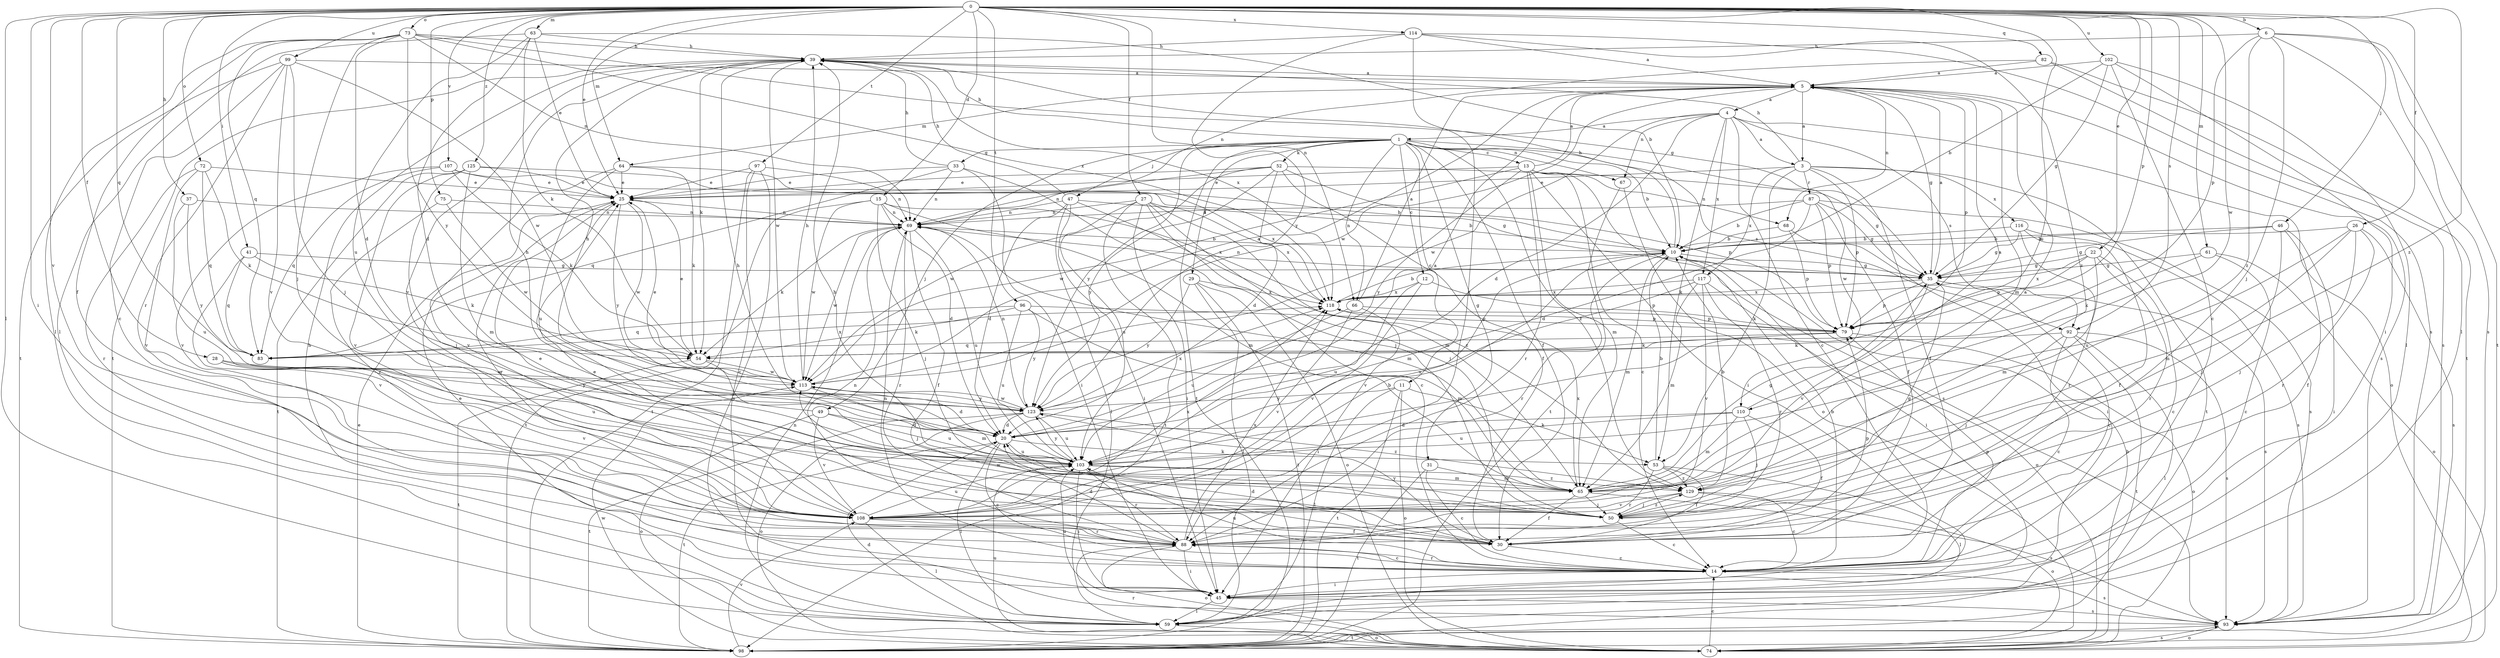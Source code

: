 strict digraph  {
0;
1;
3;
4;
5;
6;
10;
11;
12;
13;
14;
15;
20;
22;
25;
26;
27;
28;
29;
30;
31;
33;
35;
37;
39;
41;
45;
46;
47;
49;
50;
52;
53;
54;
59;
61;
63;
64;
65;
66;
67;
68;
69;
72;
73;
74;
75;
79;
82;
83;
87;
88;
92;
93;
96;
97;
98;
99;
102;
103;
107;
108;
110;
113;
114;
116;
117;
118;
123;
125;
129;
0 -> 6  [label=b];
0 -> 15  [label=d];
0 -> 22  [label=e];
0 -> 25  [label=e];
0 -> 26  [label=f];
0 -> 27  [label=f];
0 -> 28  [label=f];
0 -> 37  [label=h];
0 -> 41  [label=i];
0 -> 45  [label=i];
0 -> 46  [label=j];
0 -> 59  [label=l];
0 -> 61  [label=m];
0 -> 63  [label=m];
0 -> 64  [label=m];
0 -> 66  [label=n];
0 -> 72  [label=o];
0 -> 73  [label=o];
0 -> 75  [label=p];
0 -> 79  [label=p];
0 -> 82  [label=q];
0 -> 83  [label=q];
0 -> 92  [label=s];
0 -> 96  [label=t];
0 -> 97  [label=t];
0 -> 99  [label=u];
0 -> 102  [label=u];
0 -> 103  [label=u];
0 -> 107  [label=v];
0 -> 108  [label=v];
0 -> 110  [label=w];
0 -> 114  [label=x];
0 -> 125  [label=z];
0 -> 129  [label=z];
1 -> 10  [label=b];
1 -> 11  [label=c];
1 -> 12  [label=c];
1 -> 13  [label=c];
1 -> 29  [label=f];
1 -> 30  [label=f];
1 -> 31  [label=g];
1 -> 33  [label=g];
1 -> 39  [label=h];
1 -> 47  [label=j];
1 -> 49  [label=j];
1 -> 52  [label=k];
1 -> 66  [label=n];
1 -> 67  [label=n];
1 -> 92  [label=s];
1 -> 98  [label=t];
1 -> 110  [label=w];
1 -> 123  [label=y];
1 -> 129  [label=z];
3 -> 25  [label=e];
3 -> 30  [label=f];
3 -> 39  [label=h];
3 -> 53  [label=k];
3 -> 79  [label=p];
3 -> 87  [label=r];
3 -> 98  [label=t];
3 -> 116  [label=x];
3 -> 117  [label=x];
4 -> 1  [label=a];
4 -> 3  [label=a];
4 -> 14  [label=c];
4 -> 20  [label=d];
4 -> 53  [label=k];
4 -> 67  [label=n];
4 -> 74  [label=o];
4 -> 92  [label=s];
4 -> 113  [label=w];
4 -> 117  [label=x];
5 -> 3  [label=a];
5 -> 4  [label=a];
5 -> 35  [label=g];
5 -> 64  [label=m];
5 -> 65  [label=m];
5 -> 68  [label=n];
5 -> 79  [label=p];
5 -> 93  [label=s];
5 -> 113  [label=w];
6 -> 39  [label=h];
6 -> 50  [label=j];
6 -> 59  [label=l];
6 -> 79  [label=p];
6 -> 93  [label=s];
6 -> 98  [label=t];
6 -> 129  [label=z];
10 -> 35  [label=g];
10 -> 39  [label=h];
10 -> 45  [label=i];
10 -> 65  [label=m];
10 -> 88  [label=r];
10 -> 108  [label=v];
11 -> 53  [label=k];
11 -> 59  [label=l];
11 -> 74  [label=o];
11 -> 98  [label=t];
11 -> 123  [label=y];
12 -> 79  [label=p];
12 -> 103  [label=u];
12 -> 108  [label=v];
12 -> 118  [label=x];
13 -> 5  [label=a];
13 -> 14  [label=c];
13 -> 25  [label=e];
13 -> 45  [label=i];
13 -> 65  [label=m];
13 -> 68  [label=n];
13 -> 88  [label=r];
13 -> 93  [label=s];
13 -> 113  [label=w];
13 -> 123  [label=y];
14 -> 10  [label=b];
14 -> 45  [label=i];
14 -> 69  [label=n];
14 -> 79  [label=p];
14 -> 88  [label=r];
14 -> 93  [label=s];
14 -> 103  [label=u];
15 -> 20  [label=d];
15 -> 50  [label=j];
15 -> 65  [label=m];
15 -> 69  [label=n];
15 -> 98  [label=t];
15 -> 113  [label=w];
15 -> 118  [label=x];
20 -> 5  [label=a];
20 -> 14  [label=c];
20 -> 39  [label=h];
20 -> 53  [label=k];
20 -> 59  [label=l];
20 -> 98  [label=t];
20 -> 103  [label=u];
22 -> 14  [label=c];
22 -> 35  [label=g];
22 -> 65  [label=m];
22 -> 79  [label=p];
22 -> 88  [label=r];
22 -> 118  [label=x];
25 -> 69  [label=n];
25 -> 88  [label=r];
25 -> 113  [label=w];
25 -> 123  [label=y];
26 -> 10  [label=b];
26 -> 50  [label=j];
26 -> 65  [label=m];
26 -> 88  [label=r];
26 -> 93  [label=s];
26 -> 103  [label=u];
27 -> 14  [label=c];
27 -> 45  [label=i];
27 -> 50  [label=j];
27 -> 65  [label=m];
27 -> 69  [label=n];
27 -> 98  [label=t];
27 -> 103  [label=u];
27 -> 118  [label=x];
28 -> 103  [label=u];
28 -> 108  [label=v];
28 -> 113  [label=w];
28 -> 123  [label=y];
29 -> 59  [label=l];
29 -> 74  [label=o];
29 -> 98  [label=t];
29 -> 118  [label=x];
29 -> 123  [label=y];
30 -> 14  [label=c];
30 -> 20  [label=d];
30 -> 25  [label=e];
30 -> 79  [label=p];
30 -> 113  [label=w];
30 -> 123  [label=y];
31 -> 14  [label=c];
31 -> 65  [label=m];
31 -> 98  [label=t];
33 -> 25  [label=e];
33 -> 39  [label=h];
33 -> 45  [label=i];
33 -> 50  [label=j];
33 -> 69  [label=n];
33 -> 83  [label=q];
35 -> 5  [label=a];
35 -> 14  [label=c];
35 -> 69  [label=n];
35 -> 79  [label=p];
35 -> 93  [label=s];
35 -> 108  [label=v];
35 -> 118  [label=x];
37 -> 69  [label=n];
37 -> 103  [label=u];
37 -> 123  [label=y];
39 -> 5  [label=a];
39 -> 54  [label=k];
39 -> 98  [label=t];
39 -> 108  [label=v];
39 -> 113  [label=w];
39 -> 118  [label=x];
41 -> 35  [label=g];
41 -> 54  [label=k];
41 -> 83  [label=q];
41 -> 108  [label=v];
45 -> 25  [label=e];
45 -> 59  [label=l];
45 -> 93  [label=s];
45 -> 103  [label=u];
46 -> 10  [label=b];
46 -> 30  [label=f];
46 -> 35  [label=g];
46 -> 45  [label=i];
46 -> 50  [label=j];
47 -> 10  [label=b];
47 -> 20  [label=d];
47 -> 39  [label=h];
47 -> 45  [label=i];
47 -> 59  [label=l];
47 -> 69  [label=n];
47 -> 129  [label=z];
49 -> 20  [label=d];
49 -> 39  [label=h];
49 -> 74  [label=o];
49 -> 103  [label=u];
49 -> 108  [label=v];
50 -> 14  [label=c];
50 -> 35  [label=g];
50 -> 39  [label=h];
50 -> 129  [label=z];
52 -> 20  [label=d];
52 -> 25  [label=e];
52 -> 30  [label=f];
52 -> 35  [label=g];
52 -> 69  [label=n];
52 -> 79  [label=p];
52 -> 113  [label=w];
52 -> 123  [label=y];
53 -> 10  [label=b];
53 -> 30  [label=f];
53 -> 59  [label=l];
53 -> 88  [label=r];
53 -> 129  [label=z];
54 -> 25  [label=e];
54 -> 50  [label=j];
54 -> 98  [label=t];
54 -> 113  [label=w];
59 -> 39  [label=h];
59 -> 69  [label=n];
59 -> 74  [label=o];
61 -> 14  [label=c];
61 -> 35  [label=g];
61 -> 54  [label=k];
61 -> 74  [label=o];
63 -> 10  [label=b];
63 -> 20  [label=d];
63 -> 25  [label=e];
63 -> 39  [label=h];
63 -> 54  [label=k];
63 -> 59  [label=l];
63 -> 103  [label=u];
64 -> 25  [label=e];
64 -> 54  [label=k];
64 -> 103  [label=u];
64 -> 108  [label=v];
64 -> 118  [label=x];
65 -> 5  [label=a];
65 -> 30  [label=f];
65 -> 35  [label=g];
65 -> 50  [label=j];
65 -> 93  [label=s];
65 -> 118  [label=x];
66 -> 5  [label=a];
66 -> 45  [label=i];
66 -> 79  [label=p];
66 -> 103  [label=u];
66 -> 108  [label=v];
67 -> 74  [label=o];
67 -> 98  [label=t];
68 -> 10  [label=b];
68 -> 45  [label=i];
68 -> 79  [label=p];
69 -> 10  [label=b];
69 -> 30  [label=f];
69 -> 54  [label=k];
69 -> 65  [label=m];
69 -> 88  [label=r];
69 -> 103  [label=u];
69 -> 113  [label=w];
72 -> 25  [label=e];
72 -> 54  [label=k];
72 -> 83  [label=q];
72 -> 88  [label=r];
72 -> 108  [label=v];
73 -> 20  [label=d];
73 -> 30  [label=f];
73 -> 35  [label=g];
73 -> 39  [label=h];
73 -> 50  [label=j];
73 -> 59  [label=l];
73 -> 69  [label=n];
73 -> 83  [label=q];
73 -> 118  [label=x];
73 -> 123  [label=y];
74 -> 10  [label=b];
74 -> 14  [label=c];
74 -> 20  [label=d];
74 -> 88  [label=r];
74 -> 93  [label=s];
74 -> 103  [label=u];
74 -> 113  [label=w];
75 -> 69  [label=n];
75 -> 88  [label=r];
75 -> 113  [label=w];
79 -> 54  [label=k];
79 -> 74  [label=o];
79 -> 83  [label=q];
82 -> 5  [label=a];
82 -> 69  [label=n];
82 -> 93  [label=s];
82 -> 98  [label=t];
83 -> 118  [label=x];
87 -> 10  [label=b];
87 -> 20  [label=d];
87 -> 30  [label=f];
87 -> 35  [label=g];
87 -> 69  [label=n];
87 -> 79  [label=p];
87 -> 93  [label=s];
88 -> 14  [label=c];
88 -> 20  [label=d];
88 -> 45  [label=i];
88 -> 69  [label=n];
88 -> 74  [label=o];
88 -> 118  [label=x];
92 -> 14  [label=c];
92 -> 50  [label=j];
92 -> 54  [label=k];
92 -> 59  [label=l];
92 -> 93  [label=s];
92 -> 98  [label=t];
93 -> 74  [label=o];
93 -> 98  [label=t];
96 -> 54  [label=k];
96 -> 65  [label=m];
96 -> 79  [label=p];
96 -> 83  [label=q];
96 -> 103  [label=u];
96 -> 123  [label=y];
97 -> 14  [label=c];
97 -> 25  [label=e];
97 -> 69  [label=n];
97 -> 93  [label=s];
97 -> 98  [label=t];
98 -> 25  [label=e];
98 -> 108  [label=v];
99 -> 5  [label=a];
99 -> 14  [label=c];
99 -> 50  [label=j];
99 -> 88  [label=r];
99 -> 98  [label=t];
99 -> 108  [label=v];
99 -> 113  [label=w];
102 -> 5  [label=a];
102 -> 10  [label=b];
102 -> 14  [label=c];
102 -> 35  [label=g];
102 -> 45  [label=i];
102 -> 59  [label=l];
103 -> 39  [label=h];
103 -> 45  [label=i];
103 -> 65  [label=m];
103 -> 88  [label=r];
103 -> 123  [label=y];
103 -> 129  [label=z];
107 -> 25  [label=e];
107 -> 35  [label=g];
107 -> 54  [label=k];
107 -> 83  [label=q];
107 -> 108  [label=v];
108 -> 10  [label=b];
108 -> 25  [label=e];
108 -> 30  [label=f];
108 -> 59  [label=l];
108 -> 88  [label=r];
108 -> 103  [label=u];
108 -> 118  [label=x];
110 -> 5  [label=a];
110 -> 20  [label=d];
110 -> 30  [label=f];
110 -> 50  [label=j];
110 -> 65  [label=m];
110 -> 103  [label=u];
113 -> 5  [label=a];
113 -> 20  [label=d];
113 -> 25  [label=e];
113 -> 39  [label=h];
113 -> 65  [label=m];
113 -> 123  [label=y];
114 -> 5  [label=a];
114 -> 39  [label=h];
114 -> 88  [label=r];
114 -> 93  [label=s];
114 -> 123  [label=y];
114 -> 129  [label=z];
116 -> 10  [label=b];
116 -> 30  [label=f];
116 -> 35  [label=g];
116 -> 88  [label=r];
116 -> 93  [label=s];
117 -> 65  [label=m];
117 -> 74  [label=o];
117 -> 88  [label=r];
117 -> 103  [label=u];
117 -> 108  [label=v];
117 -> 118  [label=x];
118 -> 10  [label=b];
118 -> 79  [label=p];
123 -> 20  [label=d];
123 -> 69  [label=n];
123 -> 74  [label=o];
123 -> 98  [label=t];
123 -> 103  [label=u];
123 -> 113  [label=w];
123 -> 118  [label=x];
123 -> 129  [label=z];
125 -> 10  [label=b];
125 -> 25  [label=e];
125 -> 50  [label=j];
125 -> 65  [label=m];
125 -> 98  [label=t];
125 -> 108  [label=v];
129 -> 10  [label=b];
129 -> 14  [label=c];
129 -> 50  [label=j];
129 -> 74  [label=o];
129 -> 108  [label=v];
}
